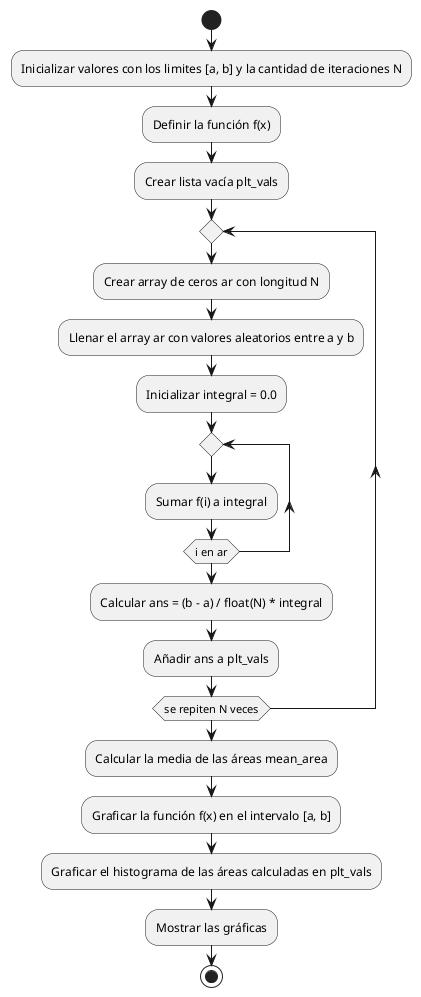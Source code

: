 @startuml
start

:Inicializar valores con los limites [a, b] y la cantidad de iteraciones N;
:Definir la función f(x);
 
:Crear lista vacía plt_vals;

repeat
    :Crear array de ceros ar con longitud N;
    :Llenar el array ar con valores aleatorios entre a y b;
    
    :Inicializar integral = 0.0;
    
    repeat
        :Sumar f(i) a integral;
    repeat while (i en ar)

    :Calcular ans = (b - a) / float(N) * integral;
    :Añadir ans a plt_vals;
repeat while (se repiten N veces)

:Calcular la media de las áreas mean_area;
:Graficar la función f(x) en el intervalo [a, b];
:Graficar el histograma de las áreas calculadas en plt_vals;
:Mostrar las gráficas;

stop
@enduml

